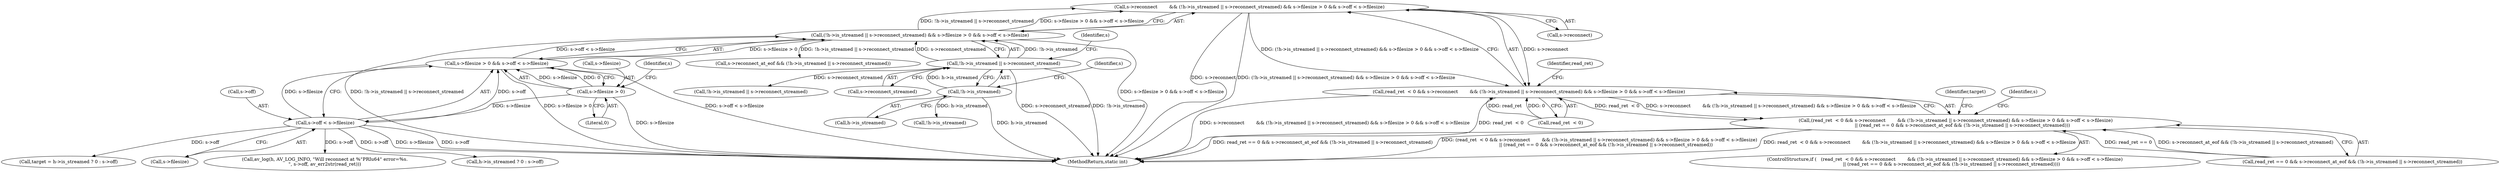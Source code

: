 digraph "0_FFmpeg_2a05c8f813de6f2278827734bf8102291e7484aa_4@API" {
"1000244" [label="(Call,s->reconnect        && (!h->is_streamed || s->reconnect_streamed) && s->filesize > 0 && s->off < s->filesize)"];
"1000248" [label="(Call,(!h->is_streamed || s->reconnect_streamed) && s->filesize > 0 && s->off < s->filesize)"];
"1000249" [label="(Call,!h->is_streamed || s->reconnect_streamed)"];
"1000250" [label="(Call,!h->is_streamed)"];
"1000257" [label="(Call,s->filesize > 0 && s->off < s->filesize)"];
"1000258" [label="(Call,s->filesize > 0)"];
"1000263" [label="(Call,s->off < s->filesize)"];
"1000240" [label="(Call,read_ret  < 0 && s->reconnect        && (!h->is_streamed || s->reconnect_streamed) && s->filesize > 0 && s->off < s->filesize)"];
"1000239" [label="(Call,(read_ret  < 0 && s->reconnect        && (!h->is_streamed || s->reconnect_streamed) && s->filesize > 0 && s->off < s->filesize)\n         || (read_ret == 0 && s->reconnect_at_eof && (!h->is_streamed || s->reconnect_streamed)))"];
"1000255" [label="(Identifier,s)"];
"1000258" [label="(Call,s->filesize > 0)"];
"1000288" [label="(Call,target = h->is_streamed ? 0 : s->off)"];
"1000267" [label="(Call,s->filesize)"];
"1000241" [label="(Call,read_ret  < 0)"];
"1000289" [label="(Identifier,target)"];
"1000254" [label="(Call,s->reconnect_streamed)"];
"1000239" [label="(Call,(read_ret  < 0 && s->reconnect        && (!h->is_streamed || s->reconnect_streamed) && s->filesize > 0 && s->off < s->filesize)\n         || (read_ret == 0 && s->reconnect_at_eof && (!h->is_streamed || s->reconnect_streamed)))"];
"1000265" [label="(Identifier,s)"];
"1000279" [label="(Call,!h->is_streamed)"];
"1000263" [label="(Call,s->off < s->filesize)"];
"1000309" [label="(Call,av_log(h, AV_LOG_INFO, \"Will reconnect at %\"PRIu64\" error=%s.\n\", s->off, av_err2str(read_ret)))"];
"1000264" [label="(Call,s->off)"];
"1000257" [label="(Call,s->filesize > 0 && s->off < s->filesize)"];
"1000251" [label="(Call,h->is_streamed)"];
"1000250" [label="(Call,!h->is_streamed)"];
"1000240" [label="(Call,read_ret  < 0 && s->reconnect        && (!h->is_streamed || s->reconnect_streamed) && s->filesize > 0 && s->off < s->filesize)"];
"1000272" [label="(Identifier,read_ret)"];
"1000248" [label="(Call,(!h->is_streamed || s->reconnect_streamed) && s->filesize > 0 && s->off < s->filesize)"];
"1000259" [label="(Call,s->filesize)"];
"1000244" [label="(Call,s->reconnect        && (!h->is_streamed || s->reconnect_streamed) && s->filesize > 0 && s->off < s->filesize)"];
"1000249" [label="(Call,!h->is_streamed || s->reconnect_streamed)"];
"1000370" [label="(MethodReturn,static int)"];
"1000290" [label="(Call,h->is_streamed ? 0 : s->off)"];
"1000260" [label="(Identifier,s)"];
"1000245" [label="(Call,s->reconnect)"];
"1000238" [label="(ControlStructure,if (   (read_ret  < 0 && s->reconnect        && (!h->is_streamed || s->reconnect_streamed) && s->filesize > 0 && s->off < s->filesize)\n         || (read_ret == 0 && s->reconnect_at_eof && (!h->is_streamed || s->reconnect_streamed))))"];
"1000365" [label="(Identifier,s)"];
"1000278" [label="(Call,!h->is_streamed || s->reconnect_streamed)"];
"1000270" [label="(Call,read_ret == 0 && s->reconnect_at_eof && (!h->is_streamed || s->reconnect_streamed))"];
"1000274" [label="(Call,s->reconnect_at_eof && (!h->is_streamed || s->reconnect_streamed))"];
"1000262" [label="(Literal,0)"];
"1000244" -> "1000240"  [label="AST: "];
"1000244" -> "1000245"  [label="CFG: "];
"1000244" -> "1000248"  [label="CFG: "];
"1000245" -> "1000244"  [label="AST: "];
"1000248" -> "1000244"  [label="AST: "];
"1000240" -> "1000244"  [label="CFG: "];
"1000244" -> "1000370"  [label="DDG: s->reconnect"];
"1000244" -> "1000370"  [label="DDG: (!h->is_streamed || s->reconnect_streamed) && s->filesize > 0 && s->off < s->filesize"];
"1000244" -> "1000240"  [label="DDG: s->reconnect"];
"1000244" -> "1000240"  [label="DDG: (!h->is_streamed || s->reconnect_streamed) && s->filesize > 0 && s->off < s->filesize"];
"1000248" -> "1000244"  [label="DDG: !h->is_streamed || s->reconnect_streamed"];
"1000248" -> "1000244"  [label="DDG: s->filesize > 0 && s->off < s->filesize"];
"1000248" -> "1000249"  [label="CFG: "];
"1000248" -> "1000257"  [label="CFG: "];
"1000249" -> "1000248"  [label="AST: "];
"1000257" -> "1000248"  [label="AST: "];
"1000248" -> "1000370"  [label="DDG: s->filesize > 0 && s->off < s->filesize"];
"1000248" -> "1000370"  [label="DDG: !h->is_streamed || s->reconnect_streamed"];
"1000249" -> "1000248"  [label="DDG: !h->is_streamed"];
"1000249" -> "1000248"  [label="DDG: s->reconnect_streamed"];
"1000257" -> "1000248"  [label="DDG: s->filesize > 0"];
"1000257" -> "1000248"  [label="DDG: s->off < s->filesize"];
"1000248" -> "1000274"  [label="DDG: !h->is_streamed || s->reconnect_streamed"];
"1000249" -> "1000250"  [label="CFG: "];
"1000249" -> "1000254"  [label="CFG: "];
"1000250" -> "1000249"  [label="AST: "];
"1000254" -> "1000249"  [label="AST: "];
"1000260" -> "1000249"  [label="CFG: "];
"1000249" -> "1000370"  [label="DDG: s->reconnect_streamed"];
"1000249" -> "1000370"  [label="DDG: !h->is_streamed"];
"1000250" -> "1000249"  [label="DDG: h->is_streamed"];
"1000249" -> "1000278"  [label="DDG: s->reconnect_streamed"];
"1000250" -> "1000251"  [label="CFG: "];
"1000251" -> "1000250"  [label="AST: "];
"1000255" -> "1000250"  [label="CFG: "];
"1000250" -> "1000370"  [label="DDG: h->is_streamed"];
"1000250" -> "1000279"  [label="DDG: h->is_streamed"];
"1000257" -> "1000258"  [label="CFG: "];
"1000257" -> "1000263"  [label="CFG: "];
"1000258" -> "1000257"  [label="AST: "];
"1000263" -> "1000257"  [label="AST: "];
"1000257" -> "1000370"  [label="DDG: s->off < s->filesize"];
"1000257" -> "1000370"  [label="DDG: s->filesize > 0"];
"1000258" -> "1000257"  [label="DDG: s->filesize"];
"1000258" -> "1000257"  [label="DDG: 0"];
"1000263" -> "1000257"  [label="DDG: s->off"];
"1000263" -> "1000257"  [label="DDG: s->filesize"];
"1000258" -> "1000262"  [label="CFG: "];
"1000259" -> "1000258"  [label="AST: "];
"1000262" -> "1000258"  [label="AST: "];
"1000265" -> "1000258"  [label="CFG: "];
"1000258" -> "1000370"  [label="DDG: s->filesize"];
"1000258" -> "1000263"  [label="DDG: s->filesize"];
"1000263" -> "1000267"  [label="CFG: "];
"1000264" -> "1000263"  [label="AST: "];
"1000267" -> "1000263"  [label="AST: "];
"1000263" -> "1000370"  [label="DDG: s->filesize"];
"1000263" -> "1000370"  [label="DDG: s->off"];
"1000263" -> "1000288"  [label="DDG: s->off"];
"1000263" -> "1000290"  [label="DDG: s->off"];
"1000263" -> "1000309"  [label="DDG: s->off"];
"1000240" -> "1000239"  [label="AST: "];
"1000240" -> "1000241"  [label="CFG: "];
"1000241" -> "1000240"  [label="AST: "];
"1000272" -> "1000240"  [label="CFG: "];
"1000239" -> "1000240"  [label="CFG: "];
"1000240" -> "1000370"  [label="DDG: s->reconnect        && (!h->is_streamed || s->reconnect_streamed) && s->filesize > 0 && s->off < s->filesize"];
"1000240" -> "1000370"  [label="DDG: read_ret  < 0"];
"1000240" -> "1000239"  [label="DDG: read_ret  < 0"];
"1000240" -> "1000239"  [label="DDG: s->reconnect        && (!h->is_streamed || s->reconnect_streamed) && s->filesize > 0 && s->off < s->filesize"];
"1000241" -> "1000240"  [label="DDG: read_ret"];
"1000241" -> "1000240"  [label="DDG: 0"];
"1000239" -> "1000238"  [label="AST: "];
"1000239" -> "1000270"  [label="CFG: "];
"1000270" -> "1000239"  [label="AST: "];
"1000289" -> "1000239"  [label="CFG: "];
"1000365" -> "1000239"  [label="CFG: "];
"1000239" -> "1000370"  [label="DDG: (read_ret  < 0 && s->reconnect        && (!h->is_streamed || s->reconnect_streamed) && s->filesize > 0 && s->off < s->filesize)\n         || (read_ret == 0 && s->reconnect_at_eof && (!h->is_streamed || s->reconnect_streamed))"];
"1000239" -> "1000370"  [label="DDG: read_ret  < 0 && s->reconnect        && (!h->is_streamed || s->reconnect_streamed) && s->filesize > 0 && s->off < s->filesize"];
"1000239" -> "1000370"  [label="DDG: read_ret == 0 && s->reconnect_at_eof && (!h->is_streamed || s->reconnect_streamed)"];
"1000270" -> "1000239"  [label="DDG: read_ret == 0"];
"1000270" -> "1000239"  [label="DDG: s->reconnect_at_eof && (!h->is_streamed || s->reconnect_streamed)"];
}
